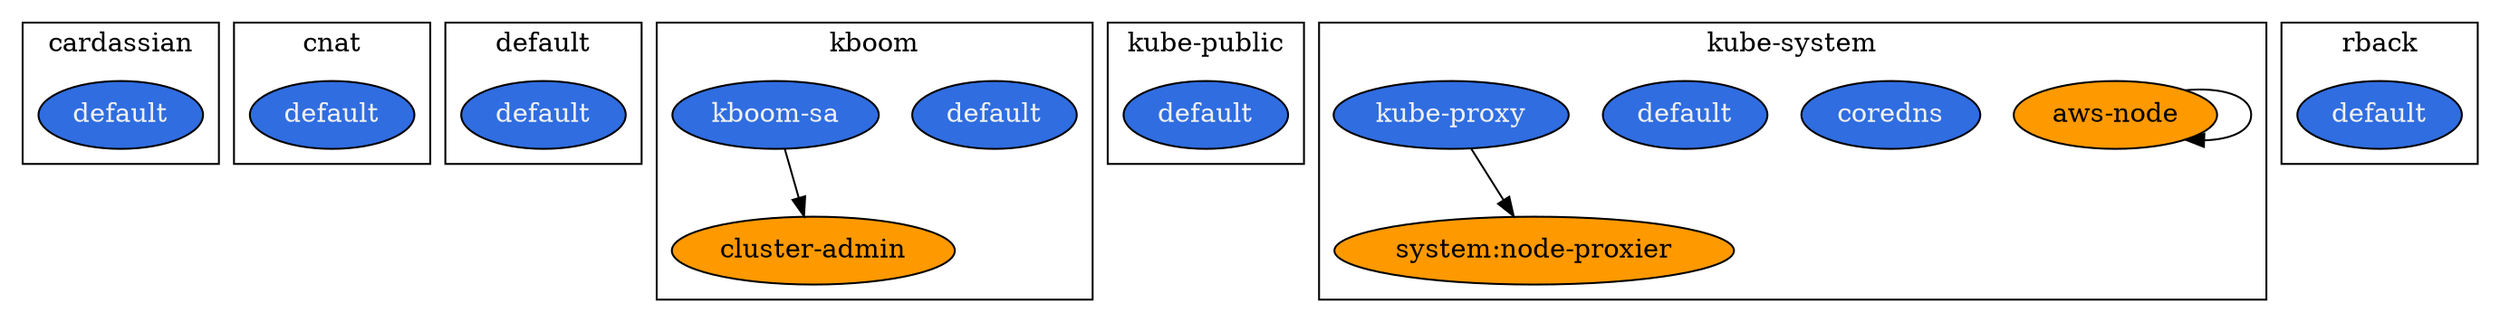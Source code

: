 digraph  {
	subgraph cluster_s2 {
		ID = "cluster_s2";
		label="cardassian";
		n7[fillcolor="#2f6de1",fontcolor="#f0f0f0",label="default",style="filled"];
		
	}subgraph cluster_s3 {
		ID = "cluster_s3";
		label="cnat";
		n8[fillcolor="#2f6de1",fontcolor="#f0f0f0",label="default",style="filled"];
		
	}subgraph cluster_s4 {
		ID = "cluster_s4";
		label="default";
		n9[fillcolor="#2f6de1",fontcolor="#f0f0f0",label="default",style="filled"];
		
	}subgraph cluster_s5 {
		ID = "cluster_s5";
		label="kboom";
		n12[fillcolor="#ff9900",fontcolor="#030303",label="cluster-admin",style="filled"];
		n10[fillcolor="#2f6de1",fontcolor="#f0f0f0",label="default",style="filled"];
		n11[fillcolor="#2f6de1",fontcolor="#f0f0f0",label="kboom-sa",style="filled"];
		n11->n12;
		
	}subgraph cluster_s6 {
		ID = "cluster_s6";
		label="kube-public";
		n13[fillcolor="#2f6de1",fontcolor="#f0f0f0",label="default",style="filled"];
		
	}subgraph cluster_s0 {
		ID = "cluster_s0";
		label="kube-system";
		n1[fillcolor="#ff9900",fontcolor="#030303",label="aws-node",style="filled"];
		n2[fillcolor="#2f6de1",fontcolor="#f0f0f0",label="coredns",style="filled"];
		n3[fillcolor="#2f6de1",fontcolor="#f0f0f0",label="default",style="filled"];
		n4[fillcolor="#2f6de1",fontcolor="#f0f0f0",label="kube-proxy",style="filled"];
		n5[fillcolor="#ff9900",fontcolor="#030303",label="system:node-proxier",style="filled"];
		n1->n1;
		n4->n5;
		
	}subgraph cluster_s1 {
		ID = "cluster_s1";
		label="rback";
		n6[fillcolor="#2f6de1",fontcolor="#f0f0f0",label="default",style="filled"];
		
	}
	
}
